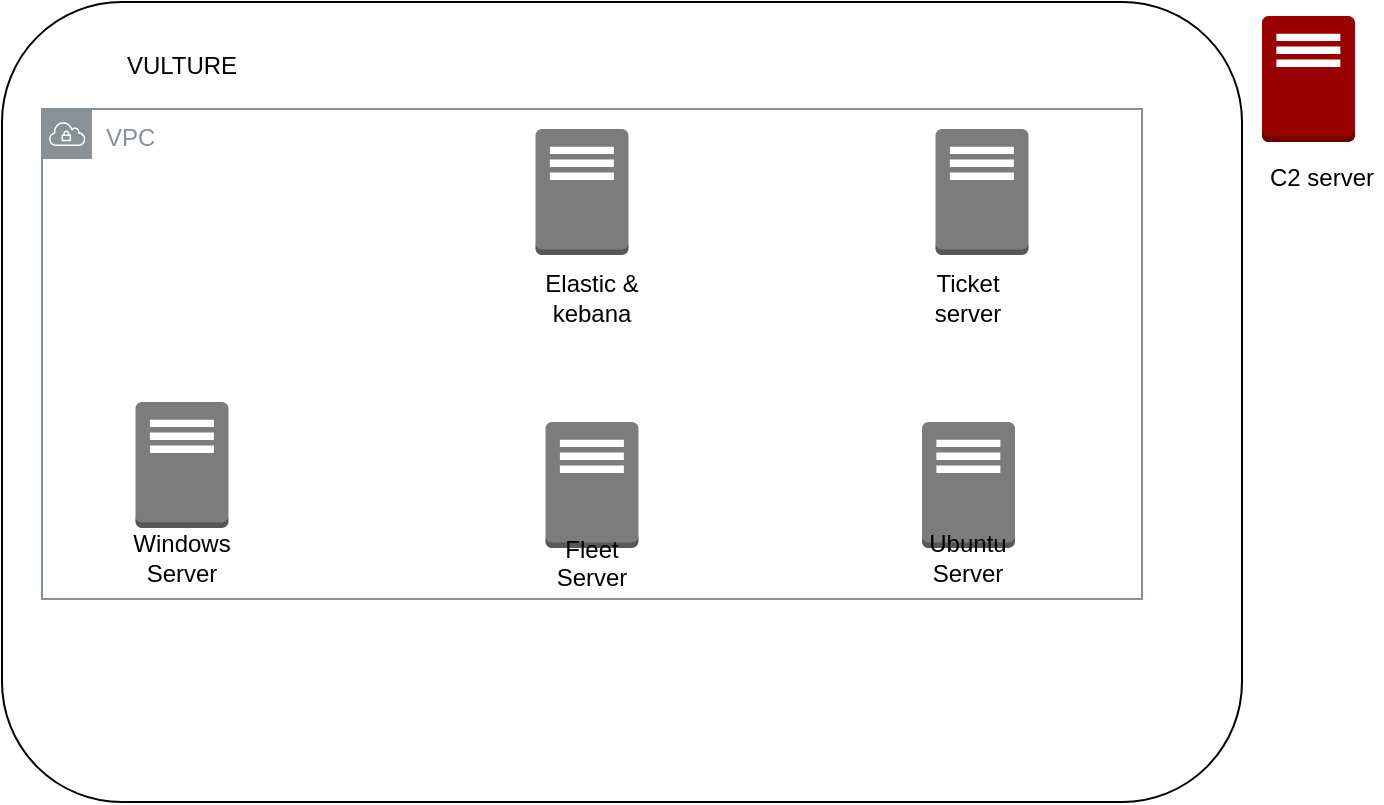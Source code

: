 <mxfile version="26.0.11">
  <diagram name="Page-1" id="I3cmU1iauxSUeg4suDYM">
    <mxGraphModel dx="1434" dy="790" grid="1" gridSize="10" guides="1" tooltips="1" connect="1" arrows="1" fold="1" page="1" pageScale="1" pageWidth="850" pageHeight="1100" math="0" shadow="0">
      <root>
        <mxCell id="0" />
        <mxCell id="1" parent="0" />
        <mxCell id="_vTqPZ2Y8xfd6fUzxJdi-7" value="" style="rounded=1;whiteSpace=wrap;html=1;" parent="1" vertex="1">
          <mxGeometry x="170" y="140" width="620" height="400" as="geometry" />
        </mxCell>
        <mxCell id="xUjRbMkwW3MI90bZYQ0f-2" value="VPC" style="sketch=0;outlineConnect=0;gradientColor=none;html=1;whiteSpace=wrap;fontSize=12;fontStyle=0;shape=mxgraph.aws4.group;grIcon=mxgraph.aws4.group_vpc;strokeColor=#879196;fillColor=none;verticalAlign=top;align=left;spacingLeft=30;fontColor=#879196;dashed=0;" vertex="1" parent="1">
          <mxGeometry x="190" y="193.5" width="550" height="245" as="geometry" />
        </mxCell>
        <mxCell id="_vTqPZ2Y8xfd6fUzxJdi-1" value="" style="outlineConnect=0;dashed=0;verticalLabelPosition=bottom;verticalAlign=top;align=center;html=1;shape=mxgraph.aws3.traditional_server;fillColor=#7D7C7C;gradientColor=none;" parent="1" vertex="1">
          <mxGeometry x="236.75" y="340" width="46.5" height="63" as="geometry" />
        </mxCell>
        <mxCell id="_vTqPZ2Y8xfd6fUzxJdi-2" value="" style="outlineConnect=0;dashed=0;verticalLabelPosition=bottom;verticalAlign=top;align=center;html=1;shape=mxgraph.aws3.traditional_server;fillColor=#7D7C7C;gradientColor=none;" parent="1" vertex="1">
          <mxGeometry x="436.75" y="203.5" width="46.5" height="63" as="geometry" />
        </mxCell>
        <mxCell id="_vTqPZ2Y8xfd6fUzxJdi-3" value="" style="outlineConnect=0;dashed=0;verticalLabelPosition=bottom;verticalAlign=top;align=center;html=1;shape=mxgraph.aws3.traditional_server;fillColor=#7D7C7C;gradientColor=none;" parent="1" vertex="1">
          <mxGeometry x="441.75" y="350" width="46.5" height="63" as="geometry" />
        </mxCell>
        <mxCell id="_vTqPZ2Y8xfd6fUzxJdi-4" value="" style="outlineConnect=0;dashed=0;verticalLabelPosition=bottom;verticalAlign=top;align=center;html=1;shape=mxgraph.aws3.traditional_server;fillColor=#7D7C7C;gradientColor=none;" parent="1" vertex="1">
          <mxGeometry x="630" y="350" width="46.5" height="63" as="geometry" />
        </mxCell>
        <mxCell id="_vTqPZ2Y8xfd6fUzxJdi-5" value="" style="outlineConnect=0;dashed=0;verticalLabelPosition=bottom;verticalAlign=top;align=center;html=1;shape=mxgraph.aws3.traditional_server;fillColor=#990000;gradientColor=none;" parent="1" vertex="1">
          <mxGeometry x="800" y="147" width="46.5" height="63" as="geometry" />
        </mxCell>
        <mxCell id="_vTqPZ2Y8xfd6fUzxJdi-6" value="" style="outlineConnect=0;dashed=0;verticalLabelPosition=bottom;verticalAlign=top;align=center;html=1;shape=mxgraph.aws3.traditional_server;fillColor=#7D7C7C;gradientColor=none;" parent="1" vertex="1">
          <mxGeometry x="636.75" y="203.5" width="46.5" height="63" as="geometry" />
        </mxCell>
        <mxCell id="_vTqPZ2Y8xfd6fUzxJdi-8" value="VULTURE&lt;div&gt;&lt;br&gt;&lt;/div&gt;" style="text;html=1;align=center;verticalAlign=middle;whiteSpace=wrap;rounded=0;" parent="1" vertex="1">
          <mxGeometry x="230" y="163.5" width="60" height="30" as="geometry" />
        </mxCell>
        <mxCell id="_vTqPZ2Y8xfd6fUzxJdi-10" value="Elastic &amp;amp; kebana" style="text;html=1;align=center;verticalAlign=middle;whiteSpace=wrap;rounded=0;" parent="1" vertex="1">
          <mxGeometry x="435" y="273" width="60" height="30" as="geometry" />
        </mxCell>
        <mxCell id="_vTqPZ2Y8xfd6fUzxJdi-11" value="Windows Server" style="text;html=1;align=center;verticalAlign=middle;whiteSpace=wrap;rounded=0;" parent="1" vertex="1">
          <mxGeometry x="230" y="403" width="60" height="30" as="geometry" />
        </mxCell>
        <mxCell id="_vTqPZ2Y8xfd6fUzxJdi-15" value="Ticket server" style="text;html=1;align=center;verticalAlign=middle;whiteSpace=wrap;rounded=0;" parent="1" vertex="1">
          <mxGeometry x="623.25" y="273" width="60" height="30" as="geometry" />
        </mxCell>
        <mxCell id="_vTqPZ2Y8xfd6fUzxJdi-16" value="C2 server&lt;div&gt;&lt;br&gt;&lt;/div&gt;" style="text;html=1;align=center;verticalAlign=middle;whiteSpace=wrap;rounded=0;" parent="1" vertex="1">
          <mxGeometry x="800" y="220" width="60" height="30" as="geometry" />
        </mxCell>
        <mxCell id="xUjRbMkwW3MI90bZYQ0f-8" value="Fleet Server&lt;div&gt;&lt;br&gt;&lt;/div&gt;" style="text;html=1;align=center;verticalAlign=middle;whiteSpace=wrap;rounded=0;" vertex="1" parent="1">
          <mxGeometry x="435" y="413" width="60" height="30" as="geometry" />
        </mxCell>
        <mxCell id="xUjRbMkwW3MI90bZYQ0f-9" value="Ubuntu Server" style="text;html=1;align=center;verticalAlign=middle;whiteSpace=wrap;rounded=0;" vertex="1" parent="1">
          <mxGeometry x="623.25" y="403" width="60" height="30" as="geometry" />
        </mxCell>
      </root>
    </mxGraphModel>
  </diagram>
</mxfile>
